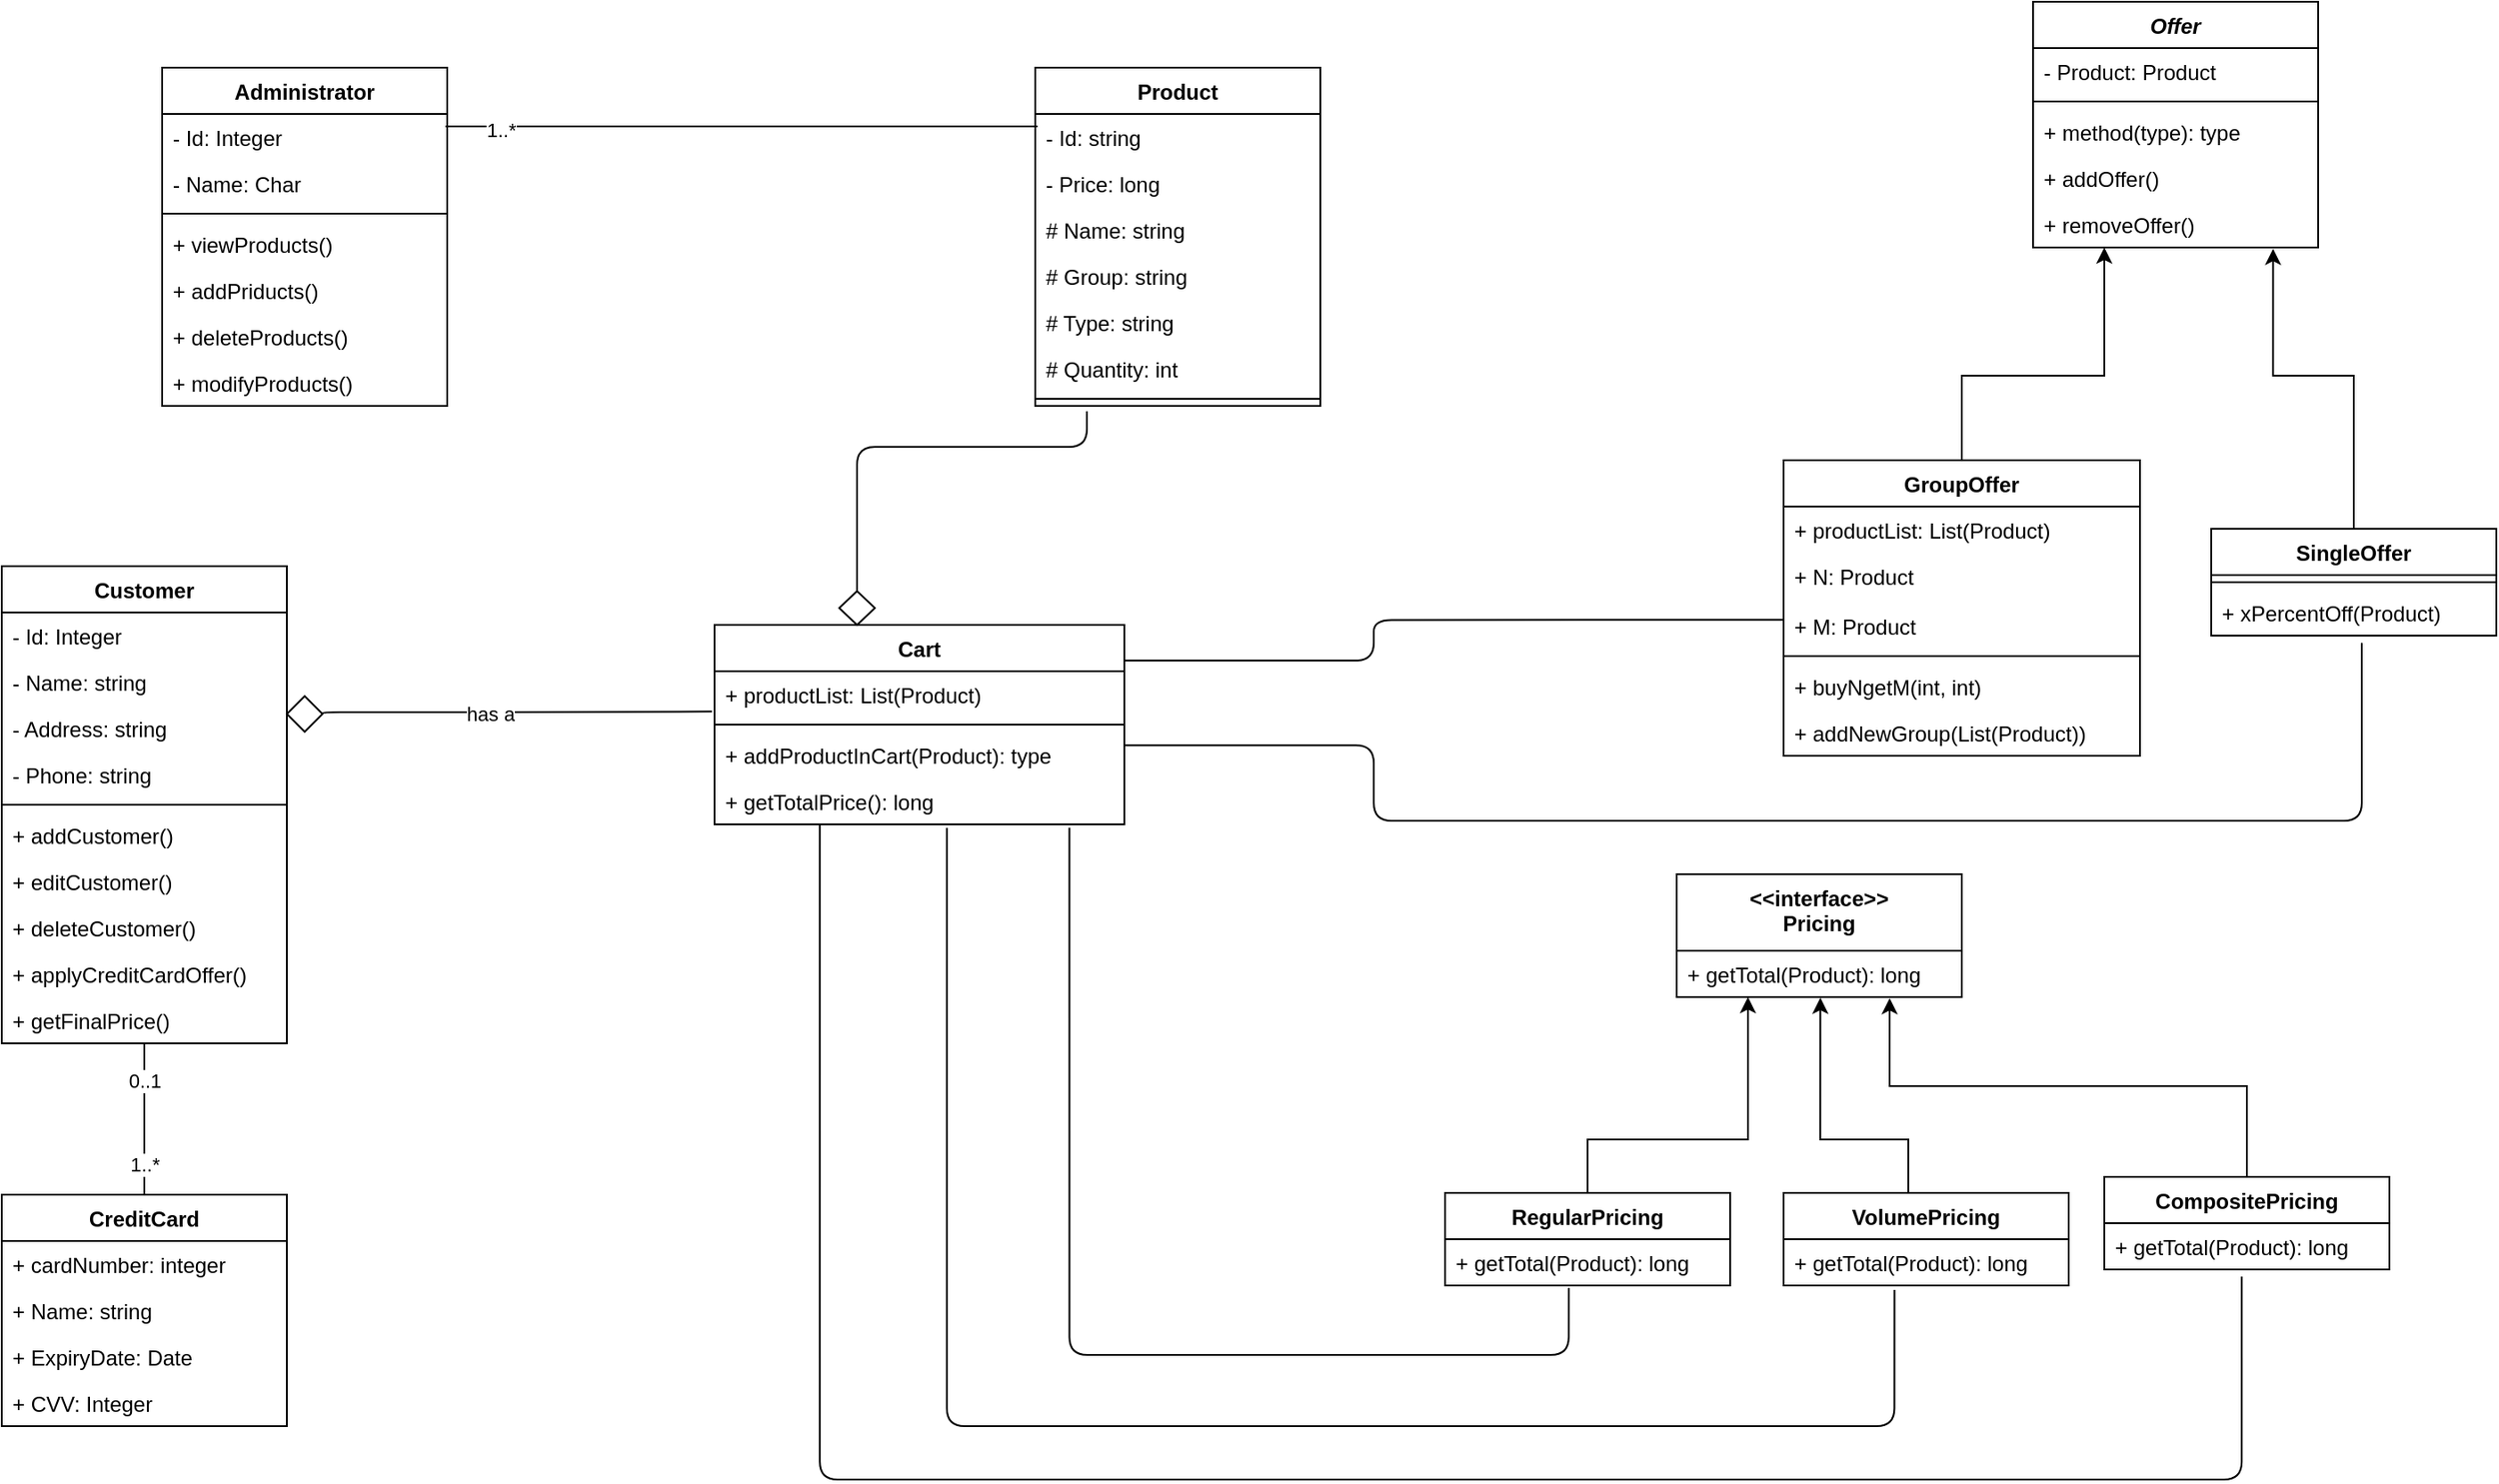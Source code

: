 <mxfile version="13.7.5" type="device"><diagram id="Suzw7rzU8OgkWLOXPZXN" name="Page-1"><mxGraphModel dx="3238" dy="772" grid="1" gridSize="10" guides="1" tooltips="1" connect="1" arrows="1" fold="1" page="1" pageScale="1" pageWidth="850" pageHeight="1100" math="0" shadow="0"><root><mxCell id="0"/><mxCell id="1" parent="0"/><mxCell id="8TDiUMGBq7sxCBgyTkAa-1" style="edgeStyle=orthogonalEdgeStyle;rounded=0;orthogonalLoop=1;jettySize=auto;html=1;exitX=0.5;exitY=0;exitDx=0;exitDy=0;entryX=0.25;entryY=1;entryDx=0;entryDy=0;" edge="1" parent="1" source="8TDiUMGBq7sxCBgyTkAa-64" target="8TDiUMGBq7sxCBgyTkAa-70"><mxGeometry relative="1" as="geometry"><mxPoint x="240" y="519" as="targetPoint"/><Array as="points"><mxPoint x="150" y="639"/><mxPoint x="240" y="639"/></Array></mxGeometry></mxCell><mxCell id="8TDiUMGBq7sxCBgyTkAa-2" style="edgeStyle=orthogonalEdgeStyle;rounded=0;orthogonalLoop=1;jettySize=auto;html=1;exitX=0.5;exitY=0;exitDx=0;exitDy=0;entryX=0.504;entryY=1.016;entryDx=0;entryDy=0;entryPerimeter=0;" edge="1" parent="1" source="8TDiUMGBq7sxCBgyTkAa-66" target="8TDiUMGBq7sxCBgyTkAa-71"><mxGeometry relative="1" as="geometry"><mxPoint x="280" y="519" as="targetPoint"/><Array as="points"><mxPoint x="330" y="669"/><mxPoint x="330" y="639"/><mxPoint x="281" y="639"/></Array></mxGeometry></mxCell><mxCell id="8TDiUMGBq7sxCBgyTkAa-3" style="rounded=0;orthogonalLoop=1;jettySize=auto;html=1;exitX=0.5;exitY=0;exitDx=0;exitDy=0;edgeStyle=orthogonalEdgeStyle;entryX=0.747;entryY=1.024;entryDx=0;entryDy=0;entryPerimeter=0;" edge="1" parent="1" source="8TDiUMGBq7sxCBgyTkAa-68" target="8TDiUMGBq7sxCBgyTkAa-71"><mxGeometry relative="1" as="geometry"><mxPoint x="320" y="519" as="targetPoint"/><Array as="points"><mxPoint x="520" y="609"/><mxPoint x="319" y="609"/></Array></mxGeometry></mxCell><mxCell id="8TDiUMGBq7sxCBgyTkAa-4" style="edgeStyle=orthogonalEdgeStyle;rounded=0;orthogonalLoop=1;jettySize=auto;html=1;exitX=0.5;exitY=0;exitDx=0;exitDy=0;entryX=0.25;entryY=1;entryDx=0;entryDy=0;" edge="1" parent="1" source="8TDiUMGBq7sxCBgyTkAa-72" target="8TDiUMGBq7sxCBgyTkAa-53"><mxGeometry relative="1" as="geometry"><mxPoint x="210" y="168" as="targetPoint"/><Array as="points"><mxPoint x="360" y="210"/><mxPoint x="440" y="210"/></Array></mxGeometry></mxCell><mxCell id="8TDiUMGBq7sxCBgyTkAa-5" style="edgeStyle=orthogonalEdgeStyle;rounded=0;orthogonalLoop=1;jettySize=auto;html=1;exitX=0.5;exitY=0;exitDx=0;exitDy=0;entryX=0.842;entryY=1.028;entryDx=0;entryDy=0;entryPerimeter=0;" edge="1" parent="1" source="8TDiUMGBq7sxCBgyTkAa-59" target="8TDiUMGBq7sxCBgyTkAa-58"><mxGeometry relative="1" as="geometry"><mxPoint x="30" y="326" as="targetPoint"/><Array as="points"><mxPoint x="580" y="210"/><mxPoint x="535" y="210"/></Array></mxGeometry></mxCell><mxCell id="8TDiUMGBq7sxCBgyTkAa-6" value="" style="endArrow=none;html=1;elbow=vertical;edgeStyle=orthogonalEdgeStyle;entryX=-0.006;entryY=0.872;entryDx=0;entryDy=0;entryPerimeter=0;exitX=1;exitY=0.5;exitDx=0;exitDy=0;" edge="1" parent="1" source="8TDiUMGBq7sxCBgyTkAa-38" target="8TDiUMGBq7sxCBgyTkAa-40"><mxGeometry width="50" height="50" relative="1" as="geometry"><mxPoint x="-540" y="399" as="sourcePoint"/><mxPoint x="-450" y="410" as="targetPoint"/><Array as="points"><mxPoint x="-560" y="399"/><mxPoint x="-475" y="399"/></Array></mxGeometry></mxCell><mxCell id="8TDiUMGBq7sxCBgyTkAa-7" value="has a" style="edgeLabel;html=1;align=center;verticalAlign=middle;resizable=0;points=[];" vertex="1" connectable="0" parent="8TDiUMGBq7sxCBgyTkAa-6"><mxGeometry x="-0.138" y="-6" relative="1" as="geometry"><mxPoint y="-4.99" as="offset"/></mxGeometry></mxCell><mxCell id="8TDiUMGBq7sxCBgyTkAa-8" value="" style="endArrow=none;html=1;entryX=0.008;entryY=0.269;entryDx=0;entryDy=0;entryPerimeter=0;" edge="1" parent="1" target="8TDiUMGBq7sxCBgyTkAa-14"><mxGeometry width="50" height="50" relative="1" as="geometry"><mxPoint x="-491" y="70" as="sourcePoint"/><mxPoint x="-480" y="70" as="targetPoint"/></mxGeometry></mxCell><mxCell id="8TDiUMGBq7sxCBgyTkAa-9" value="1..*" style="edgeLabel;html=1;align=center;verticalAlign=middle;resizable=0;points=[];" vertex="1" connectable="0" parent="8TDiUMGBq7sxCBgyTkAa-8"><mxGeometry x="-0.808" y="-2" relative="1" as="geometry"><mxPoint x="-1" as="offset"/></mxGeometry></mxCell><mxCell id="8TDiUMGBq7sxCBgyTkAa-10" value="" style="endArrow=none;html=1;entryX=0.5;entryY=1;entryDx=0;entryDy=0;exitX=0.5;exitY=0;exitDx=0;exitDy=0;" edge="1" parent="1" source="8TDiUMGBq7sxCBgyTkAa-45" target="8TDiUMGBq7sxCBgyTkAa-29"><mxGeometry width="50" height="50" relative="1" as="geometry"><mxPoint x="-340" y="749" as="sourcePoint"/><mxPoint x="-320" y="700" as="targetPoint"/></mxGeometry></mxCell><mxCell id="8TDiUMGBq7sxCBgyTkAa-11" value="0..1" style="edgeLabel;html=1;align=center;verticalAlign=middle;resizable=0;points=[];" vertex="1" connectable="0" parent="8TDiUMGBq7sxCBgyTkAa-10"><mxGeometry x="0.514" relative="1" as="geometry"><mxPoint as="offset"/></mxGeometry></mxCell><mxCell id="8TDiUMGBq7sxCBgyTkAa-12" value="1..*" style="edgeLabel;html=1;align=center;verticalAlign=middle;resizable=0;points=[];" vertex="1" connectable="0" parent="8TDiUMGBq7sxCBgyTkAa-10"><mxGeometry x="-0.597" relative="1" as="geometry"><mxPoint as="offset"/></mxGeometry></mxCell><mxCell id="8TDiUMGBq7sxCBgyTkAa-13" value="Product" style="swimlane;fontStyle=1;align=center;verticalAlign=top;childLayout=stackLayout;horizontal=1;startSize=26;horizontalStack=0;resizeParent=1;resizeParentMax=0;resizeLast=0;collapsible=1;marginBottom=0;" vertex="1" parent="1"><mxGeometry x="-160" y="37" width="160" height="190" as="geometry"/></mxCell><mxCell id="8TDiUMGBq7sxCBgyTkAa-14" value="- Id: string" style="text;strokeColor=none;fillColor=none;align=left;verticalAlign=top;spacingLeft=4;spacingRight=4;overflow=hidden;rotatable=0;points=[[0,0.5],[1,0.5]];portConstraint=eastwest;" vertex="1" parent="8TDiUMGBq7sxCBgyTkAa-13"><mxGeometry y="26" width="160" height="26" as="geometry"/></mxCell><mxCell id="8TDiUMGBq7sxCBgyTkAa-15" value="- Price: long" style="text;strokeColor=none;fillColor=none;align=left;verticalAlign=top;spacingLeft=4;spacingRight=4;overflow=hidden;rotatable=0;points=[[0,0.5],[1,0.5]];portConstraint=eastwest;" vertex="1" parent="8TDiUMGBq7sxCBgyTkAa-13"><mxGeometry y="52" width="160" height="26" as="geometry"/></mxCell><mxCell id="8TDiUMGBq7sxCBgyTkAa-16" value="# Name: string" style="text;strokeColor=none;fillColor=none;align=left;verticalAlign=top;spacingLeft=4;spacingRight=4;overflow=hidden;rotatable=0;points=[[0,0.5],[1,0.5]];portConstraint=eastwest;" vertex="1" parent="8TDiUMGBq7sxCBgyTkAa-13"><mxGeometry y="78" width="160" height="26" as="geometry"/></mxCell><mxCell id="8TDiUMGBq7sxCBgyTkAa-17" value="# Group: string" style="text;strokeColor=none;fillColor=none;align=left;verticalAlign=top;spacingLeft=4;spacingRight=4;overflow=hidden;rotatable=0;points=[[0,0.5],[1,0.5]];portConstraint=eastwest;" vertex="1" parent="8TDiUMGBq7sxCBgyTkAa-13"><mxGeometry y="104" width="160" height="26" as="geometry"/></mxCell><mxCell id="8TDiUMGBq7sxCBgyTkAa-18" value="# Type: string" style="text;strokeColor=none;fillColor=none;align=left;verticalAlign=top;spacingLeft=4;spacingRight=4;overflow=hidden;rotatable=0;points=[[0,0.5],[1,0.5]];portConstraint=eastwest;" vertex="1" parent="8TDiUMGBq7sxCBgyTkAa-13"><mxGeometry y="130" width="160" height="26" as="geometry"/></mxCell><mxCell id="8TDiUMGBq7sxCBgyTkAa-19" value="# Quantity: int" style="text;strokeColor=none;fillColor=none;align=left;verticalAlign=top;spacingLeft=4;spacingRight=4;overflow=hidden;rotatable=0;points=[[0,0.5],[1,0.5]];portConstraint=eastwest;" vertex="1" parent="8TDiUMGBq7sxCBgyTkAa-13"><mxGeometry y="156" width="160" height="26" as="geometry"/></mxCell><mxCell id="8TDiUMGBq7sxCBgyTkAa-20" value="" style="line;strokeWidth=1;fillColor=none;align=left;verticalAlign=middle;spacingTop=-1;spacingLeft=3;spacingRight=3;rotatable=0;labelPosition=right;points=[];portConstraint=eastwest;" vertex="1" parent="8TDiUMGBq7sxCBgyTkAa-13"><mxGeometry y="182" width="160" height="8" as="geometry"/></mxCell><mxCell id="8TDiUMGBq7sxCBgyTkAa-21" value="Administrator" style="swimlane;fontStyle=1;align=center;verticalAlign=top;childLayout=stackLayout;horizontal=1;startSize=26;horizontalStack=0;resizeParent=1;resizeParentMax=0;resizeLast=0;collapsible=1;marginBottom=0;" vertex="1" parent="1"><mxGeometry x="-650" y="37" width="160" height="190" as="geometry"/></mxCell><mxCell id="8TDiUMGBq7sxCBgyTkAa-22" value="- Id: Integer&#10;" style="text;strokeColor=none;fillColor=none;align=left;verticalAlign=top;spacingLeft=4;spacingRight=4;overflow=hidden;rotatable=0;points=[[0,0.5],[1,0.5]];portConstraint=eastwest;" vertex="1" parent="8TDiUMGBq7sxCBgyTkAa-21"><mxGeometry y="26" width="160" height="26" as="geometry"/></mxCell><mxCell id="8TDiUMGBq7sxCBgyTkAa-23" value="- Name: Char" style="text;strokeColor=none;fillColor=none;align=left;verticalAlign=top;spacingLeft=4;spacingRight=4;overflow=hidden;rotatable=0;points=[[0,0.5],[1,0.5]];portConstraint=eastwest;" vertex="1" parent="8TDiUMGBq7sxCBgyTkAa-21"><mxGeometry y="52" width="160" height="26" as="geometry"/></mxCell><mxCell id="8TDiUMGBq7sxCBgyTkAa-24" value="" style="line;strokeWidth=1;fillColor=none;align=left;verticalAlign=middle;spacingTop=-1;spacingLeft=3;spacingRight=3;rotatable=0;labelPosition=right;points=[];portConstraint=eastwest;" vertex="1" parent="8TDiUMGBq7sxCBgyTkAa-21"><mxGeometry y="78" width="160" height="8" as="geometry"/></mxCell><mxCell id="8TDiUMGBq7sxCBgyTkAa-25" value="+ viewProducts()" style="text;strokeColor=none;fillColor=none;align=left;verticalAlign=top;spacingLeft=4;spacingRight=4;overflow=hidden;rotatable=0;points=[[0,0.5],[1,0.5]];portConstraint=eastwest;" vertex="1" parent="8TDiUMGBq7sxCBgyTkAa-21"><mxGeometry y="86" width="160" height="26" as="geometry"/></mxCell><mxCell id="8TDiUMGBq7sxCBgyTkAa-26" value="+ addPriducts()" style="text;strokeColor=none;fillColor=none;align=left;verticalAlign=top;spacingLeft=4;spacingRight=4;overflow=hidden;rotatable=0;points=[[0,0.5],[1,0.5]];portConstraint=eastwest;" vertex="1" parent="8TDiUMGBq7sxCBgyTkAa-21"><mxGeometry y="112" width="160" height="26" as="geometry"/></mxCell><mxCell id="8TDiUMGBq7sxCBgyTkAa-27" value="+ deleteProducts()" style="text;strokeColor=none;fillColor=none;align=left;verticalAlign=top;spacingLeft=4;spacingRight=4;overflow=hidden;rotatable=0;points=[[0,0.5],[1,0.5]];portConstraint=eastwest;" vertex="1" parent="8TDiUMGBq7sxCBgyTkAa-21"><mxGeometry y="138" width="160" height="26" as="geometry"/></mxCell><mxCell id="8TDiUMGBq7sxCBgyTkAa-28" value="+ modifyProducts()" style="text;strokeColor=none;fillColor=none;align=left;verticalAlign=top;spacingLeft=4;spacingRight=4;overflow=hidden;rotatable=0;points=[[0,0.5],[1,0.5]];portConstraint=eastwest;" vertex="1" parent="8TDiUMGBq7sxCBgyTkAa-21"><mxGeometry y="164" width="160" height="26" as="geometry"/></mxCell><mxCell id="8TDiUMGBq7sxCBgyTkAa-38" value="" style="rhombus;whiteSpace=wrap;html=1;" vertex="1" parent="1"><mxGeometry x="-580" y="390" width="20" height="20" as="geometry"/></mxCell><mxCell id="8TDiUMGBq7sxCBgyTkAa-39" value="Cart" style="swimlane;fontStyle=1;align=center;verticalAlign=top;childLayout=stackLayout;horizontal=1;startSize=26;horizontalStack=0;resizeParent=1;resizeParentMax=0;resizeLast=0;collapsible=1;marginBottom=0;" vertex="1" parent="1"><mxGeometry x="-340" y="350" width="230" height="112" as="geometry"/></mxCell><mxCell id="8TDiUMGBq7sxCBgyTkAa-40" value="+ productList: List(Product)" style="text;strokeColor=none;fillColor=none;align=left;verticalAlign=top;spacingLeft=4;spacingRight=4;overflow=hidden;rotatable=0;points=[[0,0.5],[1,0.5]];portConstraint=eastwest;" vertex="1" parent="8TDiUMGBq7sxCBgyTkAa-39"><mxGeometry y="26" width="230" height="26" as="geometry"/></mxCell><mxCell id="8TDiUMGBq7sxCBgyTkAa-41" value="" style="line;strokeWidth=1;fillColor=none;align=left;verticalAlign=middle;spacingTop=-1;spacingLeft=3;spacingRight=3;rotatable=0;labelPosition=right;points=[];portConstraint=eastwest;" vertex="1" parent="8TDiUMGBq7sxCBgyTkAa-39"><mxGeometry y="52" width="230" height="8" as="geometry"/></mxCell><mxCell id="8TDiUMGBq7sxCBgyTkAa-42" value="+ addProductInCart(Product): type" style="text;strokeColor=none;fillColor=none;align=left;verticalAlign=top;spacingLeft=4;spacingRight=4;overflow=hidden;rotatable=0;points=[[0,0.5],[1,0.5]];portConstraint=eastwest;" vertex="1" parent="8TDiUMGBq7sxCBgyTkAa-39"><mxGeometry y="60" width="230" height="26" as="geometry"/></mxCell><mxCell id="8TDiUMGBq7sxCBgyTkAa-79" value="+ getTotalPrice(): long" style="text;strokeColor=none;fillColor=none;align=left;verticalAlign=top;spacingLeft=4;spacingRight=4;overflow=hidden;rotatable=0;points=[[0,0.5],[1,0.5]];portConstraint=eastwest;" vertex="1" parent="8TDiUMGBq7sxCBgyTkAa-39"><mxGeometry y="86" width="230" height="26" as="geometry"/></mxCell><mxCell id="8TDiUMGBq7sxCBgyTkAa-43" value="" style="rhombus;whiteSpace=wrap;html=1;" vertex="1" parent="1"><mxGeometry x="-270" y="331" width="20" height="19" as="geometry"/></mxCell><mxCell id="8TDiUMGBq7sxCBgyTkAa-44" value="" style="endArrow=none;html=1;edgeStyle=orthogonalEdgeStyle;" edge="1" parent="1"><mxGeometry width="50" height="50" relative="1" as="geometry"><mxPoint x="-260" y="331" as="sourcePoint"/><mxPoint x="-131" y="230" as="targetPoint"/><Array as="points"><mxPoint x="-260" y="250"/><mxPoint x="-131" y="250"/></Array></mxGeometry></mxCell><mxCell id="8TDiUMGBq7sxCBgyTkAa-29" value="Customer" style="swimlane;fontStyle=1;align=center;verticalAlign=top;childLayout=stackLayout;horizontal=1;startSize=26;horizontalStack=0;resizeParent=1;resizeParentMax=0;resizeLast=0;collapsible=1;marginBottom=0;" vertex="1" parent="1"><mxGeometry x="-740" y="317" width="160" height="268" as="geometry"/></mxCell><mxCell id="8TDiUMGBq7sxCBgyTkAa-30" value="- Id: Integer&#10;" style="text;strokeColor=none;fillColor=none;align=left;verticalAlign=top;spacingLeft=4;spacingRight=4;overflow=hidden;rotatable=0;points=[[0,0.5],[1,0.5]];portConstraint=eastwest;" vertex="1" parent="8TDiUMGBq7sxCBgyTkAa-29"><mxGeometry y="26" width="160" height="26" as="geometry"/></mxCell><mxCell id="8TDiUMGBq7sxCBgyTkAa-31" value="- Name: string" style="text;strokeColor=none;fillColor=none;align=left;verticalAlign=top;spacingLeft=4;spacingRight=4;overflow=hidden;rotatable=0;points=[[0,0.5],[1,0.5]];portConstraint=eastwest;" vertex="1" parent="8TDiUMGBq7sxCBgyTkAa-29"><mxGeometry y="52" width="160" height="26" as="geometry"/></mxCell><mxCell id="8TDiUMGBq7sxCBgyTkAa-32" value="- Address: string" style="text;strokeColor=none;fillColor=none;align=left;verticalAlign=top;spacingLeft=4;spacingRight=4;overflow=hidden;rotatable=0;points=[[0,0.5],[1,0.5]];portConstraint=eastwest;" vertex="1" parent="8TDiUMGBq7sxCBgyTkAa-29"><mxGeometry y="78" width="160" height="26" as="geometry"/></mxCell><mxCell id="8TDiUMGBq7sxCBgyTkAa-33" value="- Phone: string" style="text;strokeColor=none;fillColor=none;align=left;verticalAlign=top;spacingLeft=4;spacingRight=4;overflow=hidden;rotatable=0;points=[[0,0.5],[1,0.5]];portConstraint=eastwest;" vertex="1" parent="8TDiUMGBq7sxCBgyTkAa-29"><mxGeometry y="104" width="160" height="26" as="geometry"/></mxCell><mxCell id="8TDiUMGBq7sxCBgyTkAa-34" value="" style="line;strokeWidth=1;fillColor=none;align=left;verticalAlign=middle;spacingTop=-1;spacingLeft=3;spacingRight=3;rotatable=0;labelPosition=right;points=[];portConstraint=eastwest;" vertex="1" parent="8TDiUMGBq7sxCBgyTkAa-29"><mxGeometry y="130" width="160" height="8" as="geometry"/></mxCell><mxCell id="8TDiUMGBq7sxCBgyTkAa-35" value="+ addCustomer()" style="text;strokeColor=none;fillColor=none;align=left;verticalAlign=top;spacingLeft=4;spacingRight=4;overflow=hidden;rotatable=0;points=[[0,0.5],[1,0.5]];portConstraint=eastwest;" vertex="1" parent="8TDiUMGBq7sxCBgyTkAa-29"><mxGeometry y="138" width="160" height="26" as="geometry"/></mxCell><mxCell id="8TDiUMGBq7sxCBgyTkAa-36" value="+ editCustomer()" style="text;strokeColor=none;fillColor=none;align=left;verticalAlign=top;spacingLeft=4;spacingRight=4;overflow=hidden;rotatable=0;points=[[0,0.5],[1,0.5]];portConstraint=eastwest;" vertex="1" parent="8TDiUMGBq7sxCBgyTkAa-29"><mxGeometry y="164" width="160" height="26" as="geometry"/></mxCell><mxCell id="8TDiUMGBq7sxCBgyTkAa-37" value="+ deleteCustomer()" style="text;strokeColor=none;fillColor=none;align=left;verticalAlign=top;spacingLeft=4;spacingRight=4;overflow=hidden;rotatable=0;points=[[0,0.5],[1,0.5]];portConstraint=eastwest;" vertex="1" parent="8TDiUMGBq7sxCBgyTkAa-29"><mxGeometry y="190" width="160" height="26" as="geometry"/></mxCell><mxCell id="8TDiUMGBq7sxCBgyTkAa-80" value="+ applyCreditCardOffer()" style="text;strokeColor=none;fillColor=none;align=left;verticalAlign=top;spacingLeft=4;spacingRight=4;overflow=hidden;rotatable=0;points=[[0,0.5],[1,0.5]];portConstraint=eastwest;" vertex="1" parent="8TDiUMGBq7sxCBgyTkAa-29"><mxGeometry y="216" width="160" height="26" as="geometry"/></mxCell><mxCell id="8TDiUMGBq7sxCBgyTkAa-81" value="+ getFinalPrice()" style="text;strokeColor=none;fillColor=none;align=left;verticalAlign=top;spacingLeft=4;spacingRight=4;overflow=hidden;rotatable=0;points=[[0,0.5],[1,0.5]];portConstraint=eastwest;" vertex="1" parent="8TDiUMGBq7sxCBgyTkAa-29"><mxGeometry y="242" width="160" height="26" as="geometry"/></mxCell><mxCell id="8TDiUMGBq7sxCBgyTkAa-45" value="CreditCard" style="swimlane;fontStyle=1;align=center;verticalAlign=top;childLayout=stackLayout;horizontal=1;startSize=26;horizontalStack=0;resizeParent=1;resizeParentMax=0;resizeLast=0;collapsible=1;marginBottom=0;" vertex="1" parent="1"><mxGeometry x="-740" y="670" width="160" height="130" as="geometry"/></mxCell><mxCell id="8TDiUMGBq7sxCBgyTkAa-46" value="+ cardNumber: integer" style="text;strokeColor=none;fillColor=none;align=left;verticalAlign=top;spacingLeft=4;spacingRight=4;overflow=hidden;rotatable=0;points=[[0,0.5],[1,0.5]];portConstraint=eastwest;" vertex="1" parent="8TDiUMGBq7sxCBgyTkAa-45"><mxGeometry y="26" width="160" height="26" as="geometry"/></mxCell><mxCell id="8TDiUMGBq7sxCBgyTkAa-47" value="+ Name: string" style="text;strokeColor=none;fillColor=none;align=left;verticalAlign=top;spacingLeft=4;spacingRight=4;overflow=hidden;rotatable=0;points=[[0,0.5],[1,0.5]];portConstraint=eastwest;" vertex="1" parent="8TDiUMGBq7sxCBgyTkAa-45"><mxGeometry y="52" width="160" height="26" as="geometry"/></mxCell><mxCell id="8TDiUMGBq7sxCBgyTkAa-48" value="+ ExpiryDate: Date" style="text;strokeColor=none;fillColor=none;align=left;verticalAlign=top;spacingLeft=4;spacingRight=4;overflow=hidden;rotatable=0;points=[[0,0.5],[1,0.5]];portConstraint=eastwest;" vertex="1" parent="8TDiUMGBq7sxCBgyTkAa-45"><mxGeometry y="78" width="160" height="26" as="geometry"/></mxCell><mxCell id="8TDiUMGBq7sxCBgyTkAa-49" value="+ CVV: Integer" style="text;strokeColor=none;fillColor=none;align=left;verticalAlign=top;spacingLeft=4;spacingRight=4;overflow=hidden;rotatable=0;points=[[0,0.5],[1,0.5]];portConstraint=eastwest;" vertex="1" parent="8TDiUMGBq7sxCBgyTkAa-45"><mxGeometry y="104" width="160" height="26" as="geometry"/></mxCell><mxCell id="8TDiUMGBq7sxCBgyTkAa-50" value="" style="endArrow=none;html=1;edgeStyle=orthogonalEdgeStyle;entryX=0;entryY=0.372;entryDx=0;entryDy=0;entryPerimeter=0;" edge="1" parent="1" source="8TDiUMGBq7sxCBgyTkAa-39" target="8TDiUMGBq7sxCBgyTkAa-75"><mxGeometry width="50" height="50" relative="1" as="geometry"><mxPoint x="-150" y="447" as="sourcePoint"/><mxPoint x="258" y="369" as="targetPoint"/><Array as="points"><mxPoint x="30" y="370"/><mxPoint x="30" y="347"/></Array></mxGeometry></mxCell><mxCell id="8TDiUMGBq7sxCBgyTkAa-51" value="" style="endArrow=none;html=1;entryX=0.528;entryY=1.159;entryDx=0;entryDy=0;entryPerimeter=0;edgeStyle=orthogonalEdgeStyle;exitX=1;exitY=0.291;exitDx=0;exitDy=0;exitPerimeter=0;" edge="1" parent="1" source="8TDiUMGBq7sxCBgyTkAa-42" target="8TDiUMGBq7sxCBgyTkAa-61"><mxGeometry width="50" height="50" relative="1" as="geometry"><mxPoint x="-90" y="420" as="sourcePoint"/><mxPoint x="129.8" y="529.952" as="targetPoint"/><Array as="points"><mxPoint x="30" y="418"/><mxPoint x="30" y="460"/><mxPoint x="585" y="460"/></Array></mxGeometry></mxCell><mxCell id="8TDiUMGBq7sxCBgyTkAa-52" value="" style="endArrow=none;html=1;edgeStyle=orthogonalEdgeStyle;exitX=0.434;exitY=1.053;exitDx=0;exitDy=0;exitPerimeter=0;entryX=0.866;entryY=1.071;entryDx=0;entryDy=0;entryPerimeter=0;" edge="1" parent="1" source="8TDiUMGBq7sxCBgyTkAa-65" target="8TDiUMGBq7sxCBgyTkAa-79"><mxGeometry width="50" height="50" relative="1" as="geometry"><mxPoint x="-410" y="870" as="sourcePoint"/><mxPoint x="-141" y="470" as="targetPoint"/><Array as="points"><mxPoint x="139" y="760"/><mxPoint x="-141" y="760"/></Array></mxGeometry></mxCell><mxCell id="8TDiUMGBq7sxCBgyTkAa-53" value="Offer" style="swimlane;fontStyle=3;align=center;verticalAlign=top;childLayout=stackLayout;horizontal=1;startSize=26;horizontalStack=0;resizeParent=1;resizeParentMax=0;resizeLast=0;collapsible=1;marginBottom=0;" vertex="1" parent="1"><mxGeometry x="400" width="160" height="138" as="geometry"/></mxCell><mxCell id="8TDiUMGBq7sxCBgyTkAa-54" value="- Product: Product" style="text;strokeColor=none;fillColor=none;align=left;verticalAlign=top;spacingLeft=4;spacingRight=4;overflow=hidden;rotatable=0;points=[[0,0.5],[1,0.5]];portConstraint=eastwest;" vertex="1" parent="8TDiUMGBq7sxCBgyTkAa-53"><mxGeometry y="26" width="160" height="26" as="geometry"/></mxCell><mxCell id="8TDiUMGBq7sxCBgyTkAa-55" value="" style="line;strokeWidth=1;fillColor=none;align=left;verticalAlign=middle;spacingTop=-1;spacingLeft=3;spacingRight=3;rotatable=0;labelPosition=right;points=[];portConstraint=eastwest;" vertex="1" parent="8TDiUMGBq7sxCBgyTkAa-53"><mxGeometry y="52" width="160" height="8" as="geometry"/></mxCell><mxCell id="8TDiUMGBq7sxCBgyTkAa-56" value="+ method(type): type" style="text;strokeColor=none;fillColor=none;align=left;verticalAlign=top;spacingLeft=4;spacingRight=4;overflow=hidden;rotatable=0;points=[[0,0.5],[1,0.5]];portConstraint=eastwest;" vertex="1" parent="8TDiUMGBq7sxCBgyTkAa-53"><mxGeometry y="60" width="160" height="26" as="geometry"/></mxCell><mxCell id="8TDiUMGBq7sxCBgyTkAa-57" value="+ addOffer()" style="text;strokeColor=none;fillColor=none;align=left;verticalAlign=top;spacingLeft=4;spacingRight=4;overflow=hidden;rotatable=0;points=[[0,0.5],[1,0.5]];portConstraint=eastwest;" vertex="1" parent="8TDiUMGBq7sxCBgyTkAa-53"><mxGeometry y="86" width="160" height="26" as="geometry"/></mxCell><mxCell id="8TDiUMGBq7sxCBgyTkAa-58" value="+ removeOffer()" style="text;strokeColor=none;fillColor=none;align=left;verticalAlign=top;spacingLeft=4;spacingRight=4;overflow=hidden;rotatable=0;points=[[0,0.5],[1,0.5]];portConstraint=eastwest;" vertex="1" parent="8TDiUMGBq7sxCBgyTkAa-53"><mxGeometry y="112" width="160" height="26" as="geometry"/></mxCell><mxCell id="8TDiUMGBq7sxCBgyTkAa-59" value="SingleOffer" style="swimlane;fontStyle=1;align=center;verticalAlign=top;childLayout=stackLayout;horizontal=1;startSize=26;horizontalStack=0;resizeParent=1;resizeParentMax=0;resizeLast=0;collapsible=1;marginBottom=0;" vertex="1" parent="1"><mxGeometry x="500" y="296" width="160" height="60" as="geometry"/></mxCell><mxCell id="8TDiUMGBq7sxCBgyTkAa-60" value="" style="line;strokeWidth=1;fillColor=none;align=left;verticalAlign=middle;spacingTop=-1;spacingLeft=3;spacingRight=3;rotatable=0;labelPosition=right;points=[];portConstraint=eastwest;" vertex="1" parent="8TDiUMGBq7sxCBgyTkAa-59"><mxGeometry y="26" width="160" height="8" as="geometry"/></mxCell><mxCell id="8TDiUMGBq7sxCBgyTkAa-61" value="+ xPercentOff(Product)" style="text;strokeColor=none;fillColor=none;align=left;verticalAlign=top;spacingLeft=4;spacingRight=4;overflow=hidden;rotatable=0;points=[[0,0.5],[1,0.5]];portConstraint=eastwest;" vertex="1" parent="8TDiUMGBq7sxCBgyTkAa-59"><mxGeometry y="34" width="160" height="26" as="geometry"/></mxCell><mxCell id="8TDiUMGBq7sxCBgyTkAa-62" value="" style="endArrow=none;html=1;edgeStyle=orthogonalEdgeStyle;exitX=0.389;exitY=1.097;exitDx=0;exitDy=0;exitPerimeter=0;entryX=0.567;entryY=1.079;entryDx=0;entryDy=0;entryPerimeter=0;" edge="1" parent="1" source="8TDiUMGBq7sxCBgyTkAa-67" target="8TDiUMGBq7sxCBgyTkAa-79"><mxGeometry width="50" height="50" relative="1" as="geometry"><mxPoint x="70.0" y="792.278" as="sourcePoint"/><mxPoint x="-210" y="470" as="targetPoint"/><Array as="points"><mxPoint x="322" y="800"/><mxPoint x="-210" y="800"/></Array></mxGeometry></mxCell><mxCell id="8TDiUMGBq7sxCBgyTkAa-63" value="" style="endArrow=none;html=1;edgeStyle=orthogonalEdgeStyle;exitX=0.482;exitY=1.154;exitDx=0;exitDy=0;exitPerimeter=0;entryX=0.257;entryY=1.011;entryDx=0;entryDy=0;entryPerimeter=0;" edge="1" parent="1" source="8TDiUMGBq7sxCBgyTkAa-69" target="8TDiUMGBq7sxCBgyTkAa-79"><mxGeometry width="50" height="50" relative="1" as="geometry"><mxPoint x="440" y="840" as="sourcePoint"/><mxPoint x="-280" y="470" as="targetPoint"/><Array as="points"><mxPoint x="517" y="830"/><mxPoint x="-281" y="830"/></Array></mxGeometry></mxCell><mxCell id="8TDiUMGBq7sxCBgyTkAa-64" value="RegularPricing" style="swimlane;fontStyle=1;align=center;verticalAlign=top;childLayout=stackLayout;horizontal=1;startSize=26;horizontalStack=0;resizeParent=1;resizeParentMax=0;resizeLast=0;collapsible=1;marginBottom=0;" vertex="1" parent="1"><mxGeometry x="70" y="669" width="160" height="52" as="geometry"/></mxCell><mxCell id="8TDiUMGBq7sxCBgyTkAa-65" value="+ getTotal(Product): long" style="text;strokeColor=none;fillColor=none;align=left;verticalAlign=top;spacingLeft=4;spacingRight=4;overflow=hidden;rotatable=0;points=[[0,0.5],[1,0.5]];portConstraint=eastwest;" vertex="1" parent="8TDiUMGBq7sxCBgyTkAa-64"><mxGeometry y="26" width="160" height="26" as="geometry"/></mxCell><mxCell id="8TDiUMGBq7sxCBgyTkAa-66" value="VolumePricing" style="swimlane;fontStyle=1;align=center;verticalAlign=top;childLayout=stackLayout;horizontal=1;startSize=26;horizontalStack=0;resizeParent=1;resizeParentMax=0;resizeLast=0;collapsible=1;marginBottom=0;" vertex="1" parent="1"><mxGeometry x="260" y="669" width="160" height="52" as="geometry"/></mxCell><mxCell id="8TDiUMGBq7sxCBgyTkAa-67" value="+ getTotal(Product): long" style="text;strokeColor=none;fillColor=none;align=left;verticalAlign=top;spacingLeft=4;spacingRight=4;overflow=hidden;rotatable=0;points=[[0,0.5],[1,0.5]];portConstraint=eastwest;" vertex="1" parent="8TDiUMGBq7sxCBgyTkAa-66"><mxGeometry y="26" width="160" height="26" as="geometry"/></mxCell><mxCell id="8TDiUMGBq7sxCBgyTkAa-68" value="CompositePricing" style="swimlane;fontStyle=1;align=center;verticalAlign=top;childLayout=stackLayout;horizontal=1;startSize=26;horizontalStack=0;resizeParent=1;resizeParentMax=0;resizeLast=0;collapsible=1;marginBottom=0;" vertex="1" parent="1"><mxGeometry x="440" y="660" width="160" height="52" as="geometry"/></mxCell><mxCell id="8TDiUMGBq7sxCBgyTkAa-69" value="+ getTotal(Product): long" style="text;strokeColor=none;fillColor=none;align=left;verticalAlign=top;spacingLeft=4;spacingRight=4;overflow=hidden;rotatable=0;points=[[0,0.5],[1,0.5]];portConstraint=eastwest;" vertex="1" parent="8TDiUMGBq7sxCBgyTkAa-68"><mxGeometry y="26" width="160" height="26" as="geometry"/></mxCell><mxCell id="8TDiUMGBq7sxCBgyTkAa-70" value="&lt;&lt;interface&gt;&gt;&#10;Pricing" style="swimlane;fontStyle=1;align=center;verticalAlign=top;childLayout=stackLayout;horizontal=1;startSize=43;horizontalStack=0;resizeParent=1;resizeParentMax=0;resizeLast=0;collapsible=1;marginBottom=0;" vertex="1" parent="1"><mxGeometry x="200" y="490" width="160" height="69" as="geometry"/></mxCell><mxCell id="8TDiUMGBq7sxCBgyTkAa-71" value="+ getTotal(Product): long" style="text;strokeColor=none;fillColor=none;align=left;verticalAlign=top;spacingLeft=4;spacingRight=4;overflow=hidden;rotatable=0;points=[[0,0.5],[1,0.5]];portConstraint=eastwest;" vertex="1" parent="8TDiUMGBq7sxCBgyTkAa-70"><mxGeometry y="43" width="160" height="26" as="geometry"/></mxCell><mxCell id="8TDiUMGBq7sxCBgyTkAa-72" value="GroupOffer" style="swimlane;fontStyle=1;align=center;verticalAlign=top;childLayout=stackLayout;horizontal=1;startSize=26;horizontalStack=0;resizeParent=1;resizeParentMax=0;resizeLast=0;collapsible=1;marginBottom=0;" vertex="1" parent="1"><mxGeometry x="260" y="257.5" width="200" height="166" as="geometry"/></mxCell><mxCell id="8TDiUMGBq7sxCBgyTkAa-73" value="+ productList: List(Product)" style="text;strokeColor=none;fillColor=none;align=left;verticalAlign=top;spacingLeft=4;spacingRight=4;overflow=hidden;rotatable=0;points=[[0,0.5],[1,0.5]];portConstraint=eastwest;" vertex="1" parent="8TDiUMGBq7sxCBgyTkAa-72"><mxGeometry y="26" width="200" height="26" as="geometry"/></mxCell><mxCell id="8TDiUMGBq7sxCBgyTkAa-74" value="+ N: Product" style="text;strokeColor=none;fillColor=none;align=left;verticalAlign=top;spacingLeft=4;spacingRight=4;overflow=hidden;rotatable=0;points=[[0,0.5],[1,0.5]];portConstraint=eastwest;" vertex="1" parent="8TDiUMGBq7sxCBgyTkAa-72"><mxGeometry y="52" width="200" height="28" as="geometry"/></mxCell><mxCell id="8TDiUMGBq7sxCBgyTkAa-75" value="+ M: Product" style="text;strokeColor=none;fillColor=none;align=left;verticalAlign=top;spacingLeft=4;spacingRight=4;overflow=hidden;rotatable=0;points=[[0,0.5],[1,0.5]];portConstraint=eastwest;" vertex="1" parent="8TDiUMGBq7sxCBgyTkAa-72"><mxGeometry y="80" width="200" height="26" as="geometry"/></mxCell><mxCell id="8TDiUMGBq7sxCBgyTkAa-76" value="" style="line;strokeWidth=1;fillColor=none;align=left;verticalAlign=middle;spacingTop=-1;spacingLeft=3;spacingRight=3;rotatable=0;labelPosition=right;points=[];portConstraint=eastwest;" vertex="1" parent="8TDiUMGBq7sxCBgyTkAa-72"><mxGeometry y="106" width="200" height="8" as="geometry"/></mxCell><mxCell id="8TDiUMGBq7sxCBgyTkAa-77" value="+ buyNgetM(int, int)" style="text;strokeColor=none;fillColor=none;align=left;verticalAlign=top;spacingLeft=4;spacingRight=4;overflow=hidden;rotatable=0;points=[[0,0.5],[1,0.5]];portConstraint=eastwest;" vertex="1" parent="8TDiUMGBq7sxCBgyTkAa-72"><mxGeometry y="114" width="200" height="26" as="geometry"/></mxCell><mxCell id="8TDiUMGBq7sxCBgyTkAa-78" value="+ addNewGroup(List(Product))" style="text;strokeColor=none;fillColor=none;align=left;verticalAlign=top;spacingLeft=4;spacingRight=4;overflow=hidden;rotatable=0;points=[[0,0.5],[1,0.5]];portConstraint=eastwest;" vertex="1" parent="8TDiUMGBq7sxCBgyTkAa-72"><mxGeometry y="140" width="200" height="26" as="geometry"/></mxCell></root></mxGraphModel></diagram></mxfile>